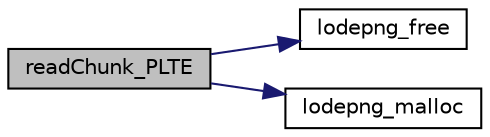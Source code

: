 digraph "readChunk_PLTE"
{
 // LATEX_PDF_SIZE
  edge [fontname="Helvetica",fontsize="10",labelfontname="Helvetica",labelfontsize="10"];
  node [fontname="Helvetica",fontsize="10",shape=record];
  rankdir="LR";
  Node1 [label="readChunk_PLTE",height=0.2,width=0.4,color="black", fillcolor="grey75", style="filled", fontcolor="black",tooltip=" "];
  Node1 -> Node2 [color="midnightblue",fontsize="10",style="solid",fontname="Helvetica"];
  Node2 [label="lodepng_free",height=0.2,width=0.4,color="black", fillcolor="white", style="filled",URL="$lodepng_8cpp.html#a5cabd4078527ba33b78791fac7e8b15c",tooltip=" "];
  Node1 -> Node3 [color="midnightblue",fontsize="10",style="solid",fontname="Helvetica"];
  Node3 [label="lodepng_malloc",height=0.2,width=0.4,color="black", fillcolor="white", style="filled",URL="$lodepng_8cpp.html#acde6d2f623c875a922fc7526d49af03c",tooltip=" "];
}
